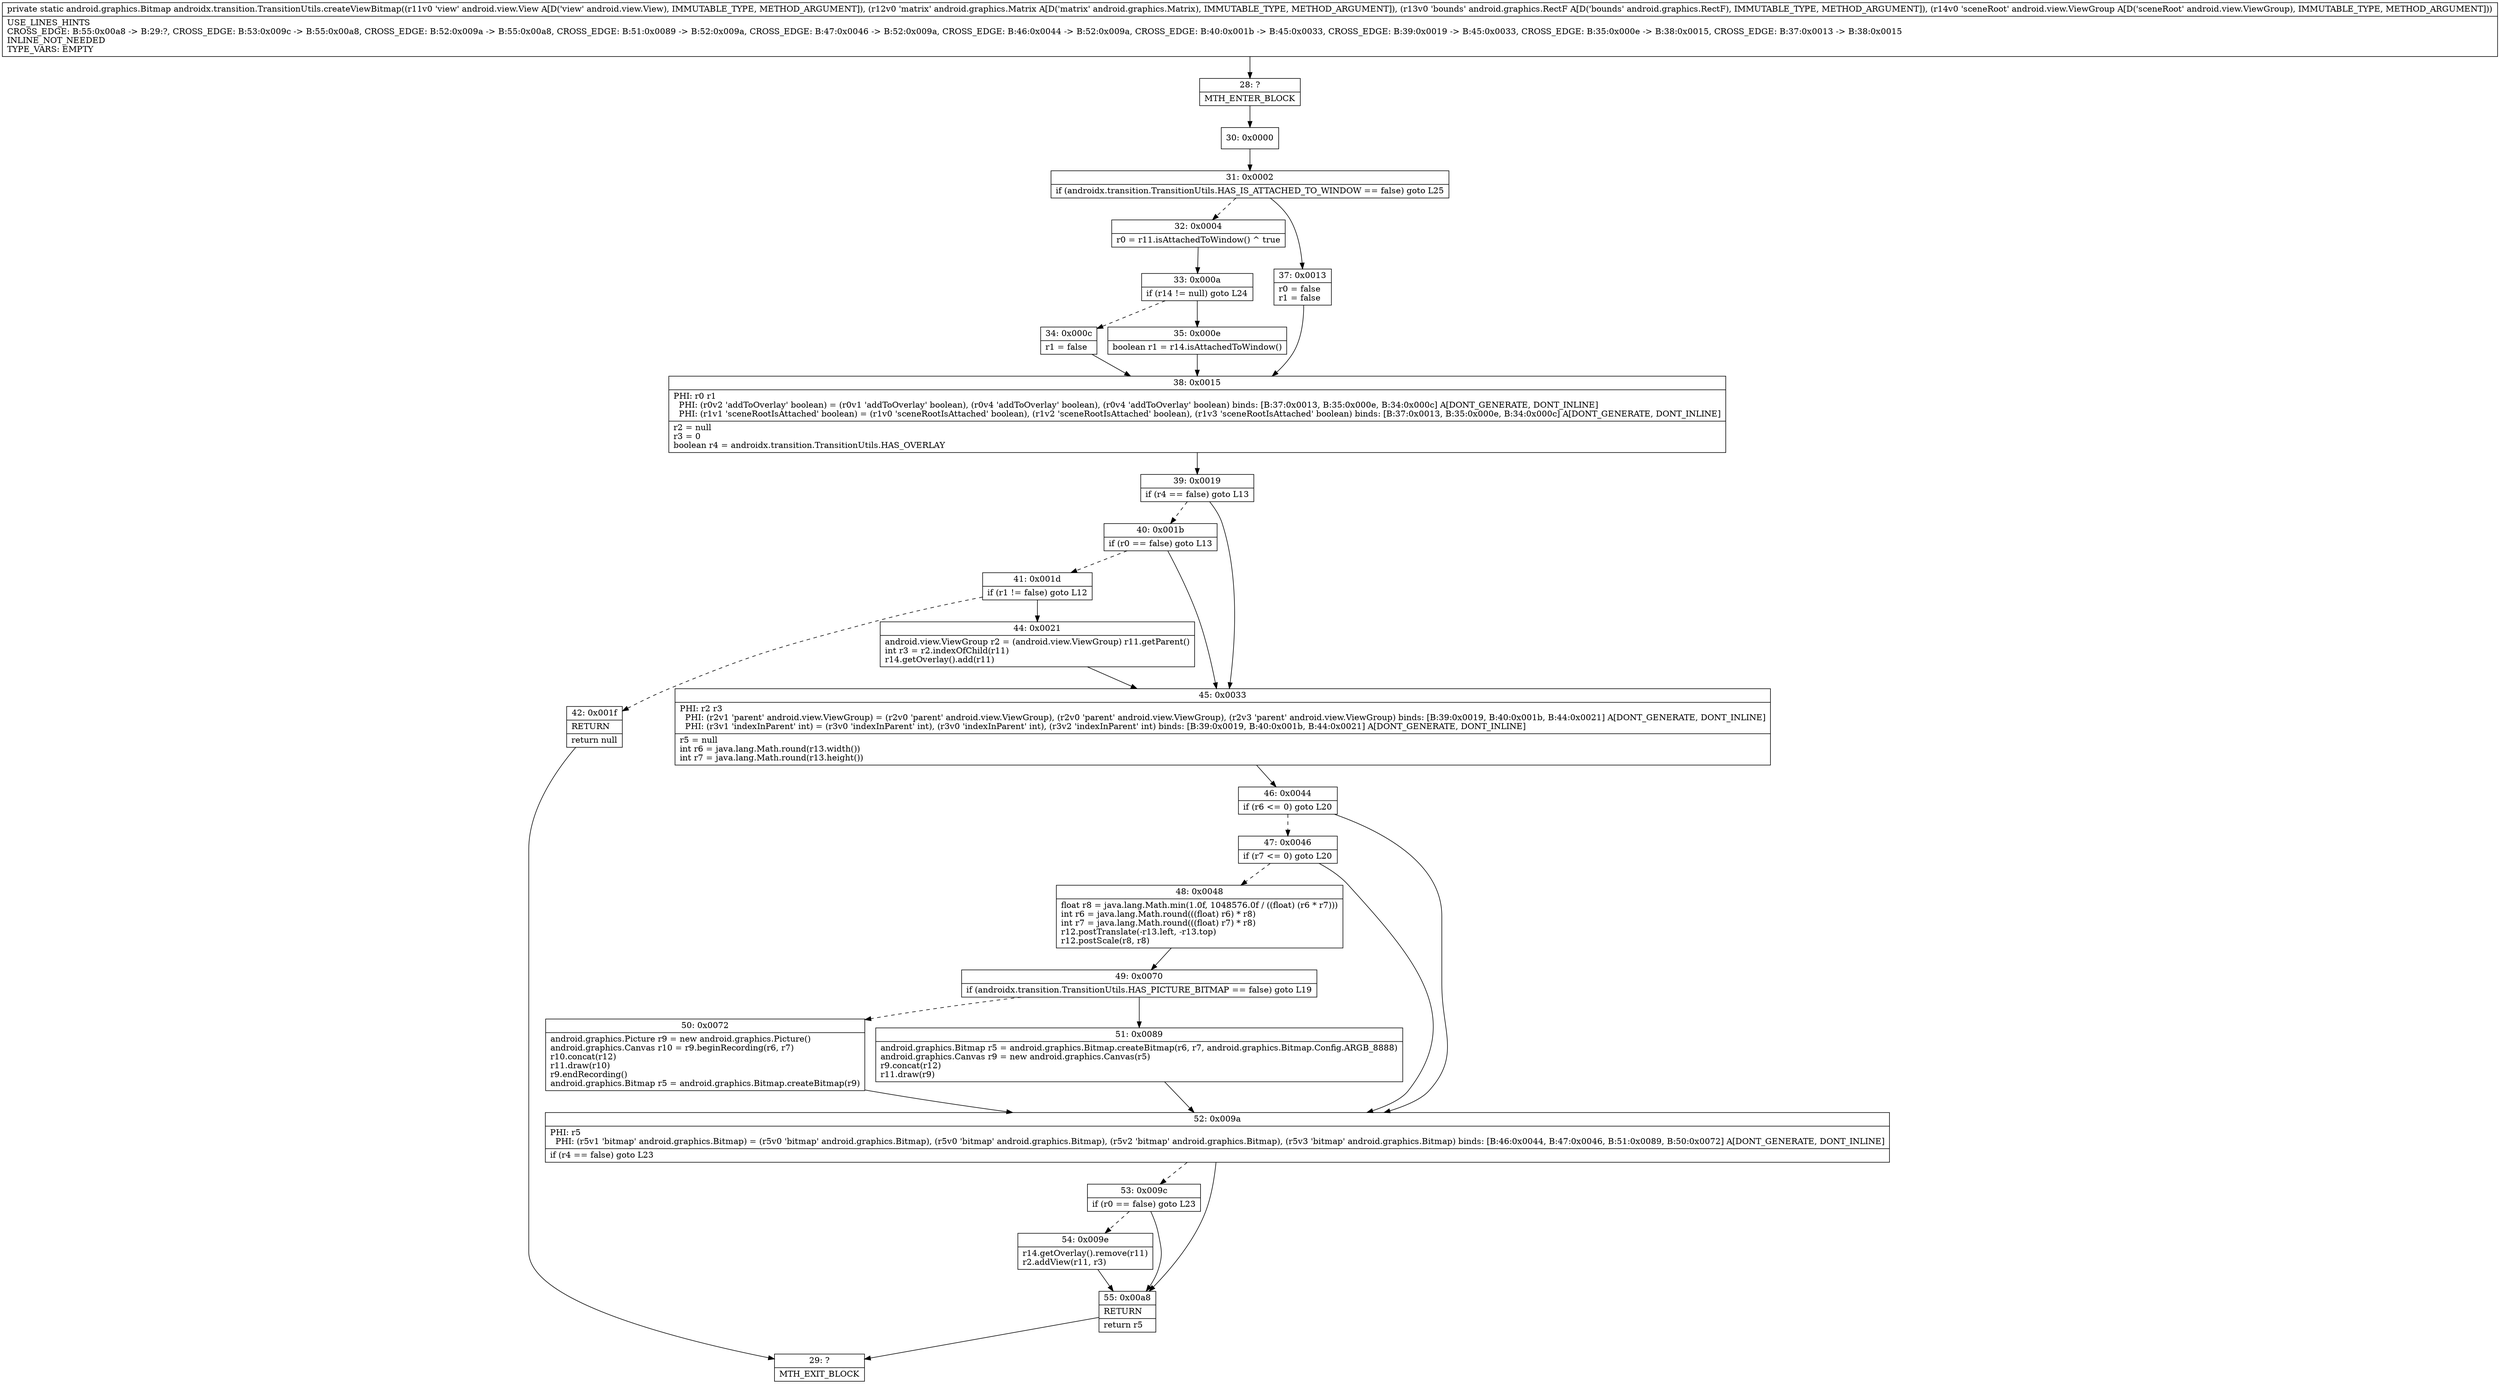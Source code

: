 digraph "CFG forandroidx.transition.TransitionUtils.createViewBitmap(Landroid\/view\/View;Landroid\/graphics\/Matrix;Landroid\/graphics\/RectF;Landroid\/view\/ViewGroup;)Landroid\/graphics\/Bitmap;" {
Node_28 [shape=record,label="{28\:\ ?|MTH_ENTER_BLOCK\l}"];
Node_30 [shape=record,label="{30\:\ 0x0000}"];
Node_31 [shape=record,label="{31\:\ 0x0002|if (androidx.transition.TransitionUtils.HAS_IS_ATTACHED_TO_WINDOW == false) goto L25\l}"];
Node_32 [shape=record,label="{32\:\ 0x0004|r0 = r11.isAttachedToWindow() ^ true\l}"];
Node_33 [shape=record,label="{33\:\ 0x000a|if (r14 != null) goto L24\l}"];
Node_34 [shape=record,label="{34\:\ 0x000c|r1 = false\l}"];
Node_38 [shape=record,label="{38\:\ 0x0015|PHI: r0 r1 \l  PHI: (r0v2 'addToOverlay' boolean) = (r0v1 'addToOverlay' boolean), (r0v4 'addToOverlay' boolean), (r0v4 'addToOverlay' boolean) binds: [B:37:0x0013, B:35:0x000e, B:34:0x000c] A[DONT_GENERATE, DONT_INLINE]\l  PHI: (r1v1 'sceneRootIsAttached' boolean) = (r1v0 'sceneRootIsAttached' boolean), (r1v2 'sceneRootIsAttached' boolean), (r1v3 'sceneRootIsAttached' boolean) binds: [B:37:0x0013, B:35:0x000e, B:34:0x000c] A[DONT_GENERATE, DONT_INLINE]\l|r2 = null\lr3 = 0\lboolean r4 = androidx.transition.TransitionUtils.HAS_OVERLAY\l}"];
Node_39 [shape=record,label="{39\:\ 0x0019|if (r4 == false) goto L13\l}"];
Node_40 [shape=record,label="{40\:\ 0x001b|if (r0 == false) goto L13\l}"];
Node_41 [shape=record,label="{41\:\ 0x001d|if (r1 != false) goto L12\l}"];
Node_42 [shape=record,label="{42\:\ 0x001f|RETURN\l|return null\l}"];
Node_29 [shape=record,label="{29\:\ ?|MTH_EXIT_BLOCK\l}"];
Node_44 [shape=record,label="{44\:\ 0x0021|android.view.ViewGroup r2 = (android.view.ViewGroup) r11.getParent()\lint r3 = r2.indexOfChild(r11)\lr14.getOverlay().add(r11)\l}"];
Node_45 [shape=record,label="{45\:\ 0x0033|PHI: r2 r3 \l  PHI: (r2v1 'parent' android.view.ViewGroup) = (r2v0 'parent' android.view.ViewGroup), (r2v0 'parent' android.view.ViewGroup), (r2v3 'parent' android.view.ViewGroup) binds: [B:39:0x0019, B:40:0x001b, B:44:0x0021] A[DONT_GENERATE, DONT_INLINE]\l  PHI: (r3v1 'indexInParent' int) = (r3v0 'indexInParent' int), (r3v0 'indexInParent' int), (r3v2 'indexInParent' int) binds: [B:39:0x0019, B:40:0x001b, B:44:0x0021] A[DONT_GENERATE, DONT_INLINE]\l|r5 = null\lint r6 = java.lang.Math.round(r13.width())\lint r7 = java.lang.Math.round(r13.height())\l}"];
Node_46 [shape=record,label="{46\:\ 0x0044|if (r6 \<= 0) goto L20\l}"];
Node_47 [shape=record,label="{47\:\ 0x0046|if (r7 \<= 0) goto L20\l}"];
Node_48 [shape=record,label="{48\:\ 0x0048|float r8 = java.lang.Math.min(1.0f, 1048576.0f \/ ((float) (r6 * r7)))\lint r6 = java.lang.Math.round(((float) r6) * r8)\lint r7 = java.lang.Math.round(((float) r7) * r8)\lr12.postTranslate(\-r13.left, \-r13.top)\lr12.postScale(r8, r8)\l}"];
Node_49 [shape=record,label="{49\:\ 0x0070|if (androidx.transition.TransitionUtils.HAS_PICTURE_BITMAP == false) goto L19\l}"];
Node_50 [shape=record,label="{50\:\ 0x0072|android.graphics.Picture r9 = new android.graphics.Picture()\landroid.graphics.Canvas r10 = r9.beginRecording(r6, r7)\lr10.concat(r12)\lr11.draw(r10)\lr9.endRecording()\landroid.graphics.Bitmap r5 = android.graphics.Bitmap.createBitmap(r9)\l}"];
Node_51 [shape=record,label="{51\:\ 0x0089|android.graphics.Bitmap r5 = android.graphics.Bitmap.createBitmap(r6, r7, android.graphics.Bitmap.Config.ARGB_8888)\landroid.graphics.Canvas r9 = new android.graphics.Canvas(r5)\lr9.concat(r12)\lr11.draw(r9)\l}"];
Node_52 [shape=record,label="{52\:\ 0x009a|PHI: r5 \l  PHI: (r5v1 'bitmap' android.graphics.Bitmap) = (r5v0 'bitmap' android.graphics.Bitmap), (r5v0 'bitmap' android.graphics.Bitmap), (r5v2 'bitmap' android.graphics.Bitmap), (r5v3 'bitmap' android.graphics.Bitmap) binds: [B:46:0x0044, B:47:0x0046, B:51:0x0089, B:50:0x0072] A[DONT_GENERATE, DONT_INLINE]\l|if (r4 == false) goto L23\l}"];
Node_53 [shape=record,label="{53\:\ 0x009c|if (r0 == false) goto L23\l}"];
Node_54 [shape=record,label="{54\:\ 0x009e|r14.getOverlay().remove(r11)\lr2.addView(r11, r3)\l}"];
Node_55 [shape=record,label="{55\:\ 0x00a8|RETURN\l|return r5\l}"];
Node_35 [shape=record,label="{35\:\ 0x000e|boolean r1 = r14.isAttachedToWindow()\l}"];
Node_37 [shape=record,label="{37\:\ 0x0013|r0 = false\lr1 = false\l}"];
MethodNode[shape=record,label="{private static android.graphics.Bitmap androidx.transition.TransitionUtils.createViewBitmap((r11v0 'view' android.view.View A[D('view' android.view.View), IMMUTABLE_TYPE, METHOD_ARGUMENT]), (r12v0 'matrix' android.graphics.Matrix A[D('matrix' android.graphics.Matrix), IMMUTABLE_TYPE, METHOD_ARGUMENT]), (r13v0 'bounds' android.graphics.RectF A[D('bounds' android.graphics.RectF), IMMUTABLE_TYPE, METHOD_ARGUMENT]), (r14v0 'sceneRoot' android.view.ViewGroup A[D('sceneRoot' android.view.ViewGroup), IMMUTABLE_TYPE, METHOD_ARGUMENT]))  | USE_LINES_HINTS\lCROSS_EDGE: B:55:0x00a8 \-\> B:29:?, CROSS_EDGE: B:53:0x009c \-\> B:55:0x00a8, CROSS_EDGE: B:52:0x009a \-\> B:55:0x00a8, CROSS_EDGE: B:51:0x0089 \-\> B:52:0x009a, CROSS_EDGE: B:47:0x0046 \-\> B:52:0x009a, CROSS_EDGE: B:46:0x0044 \-\> B:52:0x009a, CROSS_EDGE: B:40:0x001b \-\> B:45:0x0033, CROSS_EDGE: B:39:0x0019 \-\> B:45:0x0033, CROSS_EDGE: B:35:0x000e \-\> B:38:0x0015, CROSS_EDGE: B:37:0x0013 \-\> B:38:0x0015\lINLINE_NOT_NEEDED\lTYPE_VARS: EMPTY\l}"];
MethodNode -> Node_28;Node_28 -> Node_30;
Node_30 -> Node_31;
Node_31 -> Node_32[style=dashed];
Node_31 -> Node_37;
Node_32 -> Node_33;
Node_33 -> Node_34[style=dashed];
Node_33 -> Node_35;
Node_34 -> Node_38;
Node_38 -> Node_39;
Node_39 -> Node_40[style=dashed];
Node_39 -> Node_45;
Node_40 -> Node_41[style=dashed];
Node_40 -> Node_45;
Node_41 -> Node_42[style=dashed];
Node_41 -> Node_44;
Node_42 -> Node_29;
Node_44 -> Node_45;
Node_45 -> Node_46;
Node_46 -> Node_47[style=dashed];
Node_46 -> Node_52;
Node_47 -> Node_48[style=dashed];
Node_47 -> Node_52;
Node_48 -> Node_49;
Node_49 -> Node_50[style=dashed];
Node_49 -> Node_51;
Node_50 -> Node_52;
Node_51 -> Node_52;
Node_52 -> Node_53[style=dashed];
Node_52 -> Node_55;
Node_53 -> Node_54[style=dashed];
Node_53 -> Node_55;
Node_54 -> Node_55;
Node_55 -> Node_29;
Node_35 -> Node_38;
Node_37 -> Node_38;
}

